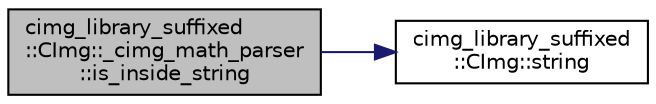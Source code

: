 digraph "cimg_library_suffixed::CImg::_cimg_math_parser::is_inside_string"
{
  edge [fontname="Helvetica",fontsize="10",labelfontname="Helvetica",labelfontsize="10"];
  node [fontname="Helvetica",fontsize="10",shape=record];
  rankdir="LR";
  Node171 [label="cimg_library_suffixed\l::CImg::_cimg_math_parser\l::is_inside_string",height=0.2,width=0.4,color="black", fillcolor="grey75", style="filled", fontcolor="black"];
  Node171 -> Node172 [color="midnightblue",fontsize="10",style="solid",fontname="Helvetica"];
  Node172 [label="cimg_library_suffixed\l::CImg::string",height=0.2,width=0.4,color="black", fillcolor="white", style="filled",URL="$structcimg__library__suffixed_1_1_c_img.html#a1a6afc9cde7f9cdfa0d2711dd39f83b8",tooltip="Return an image containing the ascii codes of the specified string. "];
}
